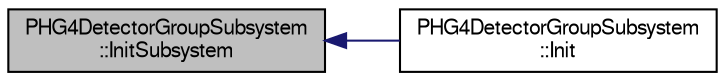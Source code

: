 digraph "PHG4DetectorGroupSubsystem::InitSubsystem"
{
  bgcolor="transparent";
  edge [fontname="FreeSans",fontsize="10",labelfontname="FreeSans",labelfontsize="10"];
  node [fontname="FreeSans",fontsize="10",shape=record];
  rankdir="LR";
  Node1 [label="PHG4DetectorGroupSubsystem\l::InitSubsystem",height=0.2,width=0.4,color="black", fillcolor="grey75", style="filled" fontcolor="black"];
  Node1 -> Node2 [dir="back",color="midnightblue",fontsize="10",style="solid",fontname="FreeSans"];
  Node2 [label="PHG4DetectorGroupSubsystem\l::Init",height=0.2,width=0.4,color="black",URL="$d7/d7f/classPHG4DetectorGroupSubsystem.html#af197a9489307f0e78e853e59d9daf352"];
}

